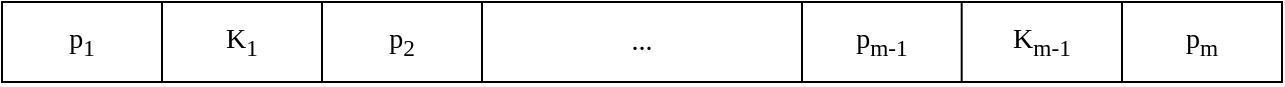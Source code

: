 <mxfile version="20.7.4" type="device"><diagram id="qGEaQru-AVC0DGFkQf5R" name="Pagina-1"><mxGraphModel dx="978" dy="571" grid="1" gridSize="10" guides="1" tooltips="1" connect="1" arrows="1" fold="1" page="1" pageScale="1" pageWidth="827" pageHeight="1169" math="0" shadow="0"><root><mxCell id="0"/><mxCell id="1" parent="0"/><mxCell id="iOY9RwjffdnBW46lJrXP-1" value="&lt;font style=&quot;font-size: 14px;&quot; face=&quot;Times New Roman&quot;&gt;...&lt;/font&gt;" style="rounded=0;whiteSpace=wrap;html=1;" vertex="1" parent="1"><mxGeometry x="120" y="320" width="640" height="40" as="geometry"/></mxCell><mxCell id="iOY9RwjffdnBW46lJrXP-3" value="" style="endArrow=none;html=1;rounded=0;entryX=0.167;entryY=0;entryDx=0;entryDy=0;entryPerimeter=0;" edge="1" parent="1"><mxGeometry width="50" height="50" relative="1" as="geometry"><mxPoint x="360" y="360" as="sourcePoint"/><mxPoint x="360.0" y="320.0" as="targetPoint"/></mxGeometry></mxCell><mxCell id="iOY9RwjffdnBW46lJrXP-5" value="" style="endArrow=none;html=1;rounded=0;entryX=0.167;entryY=0;entryDx=0;entryDy=0;entryPerimeter=0;exitX=0.167;exitY=1;exitDx=0;exitDy=0;exitPerimeter=0;" edge="1" parent="1"><mxGeometry width="50" height="50" relative="1" as="geometry"><mxPoint x="520" y="360" as="sourcePoint"/><mxPoint x="520" y="320" as="targetPoint"/></mxGeometry></mxCell><mxCell id="iOY9RwjffdnBW46lJrXP-6" value="" style="endArrow=none;html=1;rounded=0;entryX=0.167;entryY=0;entryDx=0;entryDy=0;entryPerimeter=0;" edge="1" parent="1"><mxGeometry x="0.5" y="-130" width="50" height="50" relative="1" as="geometry"><mxPoint x="599.84" y="360" as="sourcePoint"/><mxPoint x="599.84" y="320.0" as="targetPoint"/><mxPoint as="offset"/></mxGeometry></mxCell><mxCell id="iOY9RwjffdnBW46lJrXP-7" value="" style="endArrow=none;html=1;rounded=0;entryX=0.167;entryY=0;entryDx=0;entryDy=0;entryPerimeter=0;exitX=0.167;exitY=1;exitDx=0;exitDy=0;exitPerimeter=0;" edge="1" parent="1"><mxGeometry width="50" height="50" relative="1" as="geometry"><mxPoint x="200" y="360" as="sourcePoint"/><mxPoint x="200" y="320" as="targetPoint"/></mxGeometry></mxCell><mxCell id="iOY9RwjffdnBW46lJrXP-8" value="" style="endArrow=none;html=1;rounded=0;entryX=0.167;entryY=0;entryDx=0;entryDy=0;entryPerimeter=0;" edge="1" parent="1"><mxGeometry width="50" height="50" relative="1" as="geometry"><mxPoint x="680" y="360" as="sourcePoint"/><mxPoint x="680" y="320.0" as="targetPoint"/></mxGeometry></mxCell><mxCell id="iOY9RwjffdnBW46lJrXP-10" value="" style="endArrow=none;html=1;rounded=0;entryX=0.167;entryY=0;entryDx=0;entryDy=0;entryPerimeter=0;" edge="1" parent="1"><mxGeometry x="1" y="164" width="50" height="50" relative="1" as="geometry"><mxPoint x="280" y="360" as="sourcePoint"/><mxPoint x="280" y="320.0" as="targetPoint"/><mxPoint x="34" y="-100" as="offset"/></mxGeometry></mxCell><mxCell id="iOY9RwjffdnBW46lJrXP-12" value="p&lt;sub&gt;1&lt;/sub&gt;" style="text;html=1;strokeColor=none;fillColor=none;align=center;verticalAlign=middle;whiteSpace=wrap;rounded=0;fontFamily=Times New Roman;fontSize=14;" vertex="1" parent="1"><mxGeometry x="120" y="320" width="80" height="40" as="geometry"/></mxCell><mxCell id="iOY9RwjffdnBW46lJrXP-13" value="K&lt;sub&gt;1&lt;/sub&gt;" style="text;html=1;strokeColor=none;fillColor=none;align=center;verticalAlign=middle;whiteSpace=wrap;rounded=0;fontFamily=Times New Roman;fontSize=14;" vertex="1" parent="1"><mxGeometry x="200" y="320" width="80" height="40" as="geometry"/></mxCell><mxCell id="iOY9RwjffdnBW46lJrXP-14" value="p&lt;sub&gt;2&lt;/sub&gt;" style="text;html=1;strokeColor=none;fillColor=none;align=center;verticalAlign=middle;whiteSpace=wrap;rounded=0;fontFamily=Times New Roman;fontSize=14;" vertex="1" parent="1"><mxGeometry x="280" y="320" width="80" height="40" as="geometry"/></mxCell><mxCell id="iOY9RwjffdnBW46lJrXP-15" value="p&lt;sub&gt;m-1&lt;/sub&gt;" style="text;html=1;strokeColor=none;fillColor=none;align=center;verticalAlign=middle;whiteSpace=wrap;rounded=0;fontFamily=Times New Roman;fontSize=14;" vertex="1" parent="1"><mxGeometry x="520" y="320" width="80" height="40" as="geometry"/></mxCell><mxCell id="iOY9RwjffdnBW46lJrXP-16" value="K&lt;sub&gt;m-1&lt;/sub&gt;" style="text;html=1;strokeColor=none;fillColor=none;align=center;verticalAlign=middle;whiteSpace=wrap;rounded=0;fontFamily=Times New Roman;fontSize=14;" vertex="1" parent="1"><mxGeometry x="600" y="320" width="80" height="40" as="geometry"/></mxCell><mxCell id="iOY9RwjffdnBW46lJrXP-17" value="p&lt;sub&gt;m&lt;/sub&gt;" style="text;html=1;strokeColor=none;fillColor=none;align=center;verticalAlign=middle;whiteSpace=wrap;rounded=0;fontFamily=Times New Roman;fontSize=14;" vertex="1" parent="1"><mxGeometry x="680" y="320" width="80" height="40" as="geometry"/></mxCell></root></mxGraphModel></diagram></mxfile>